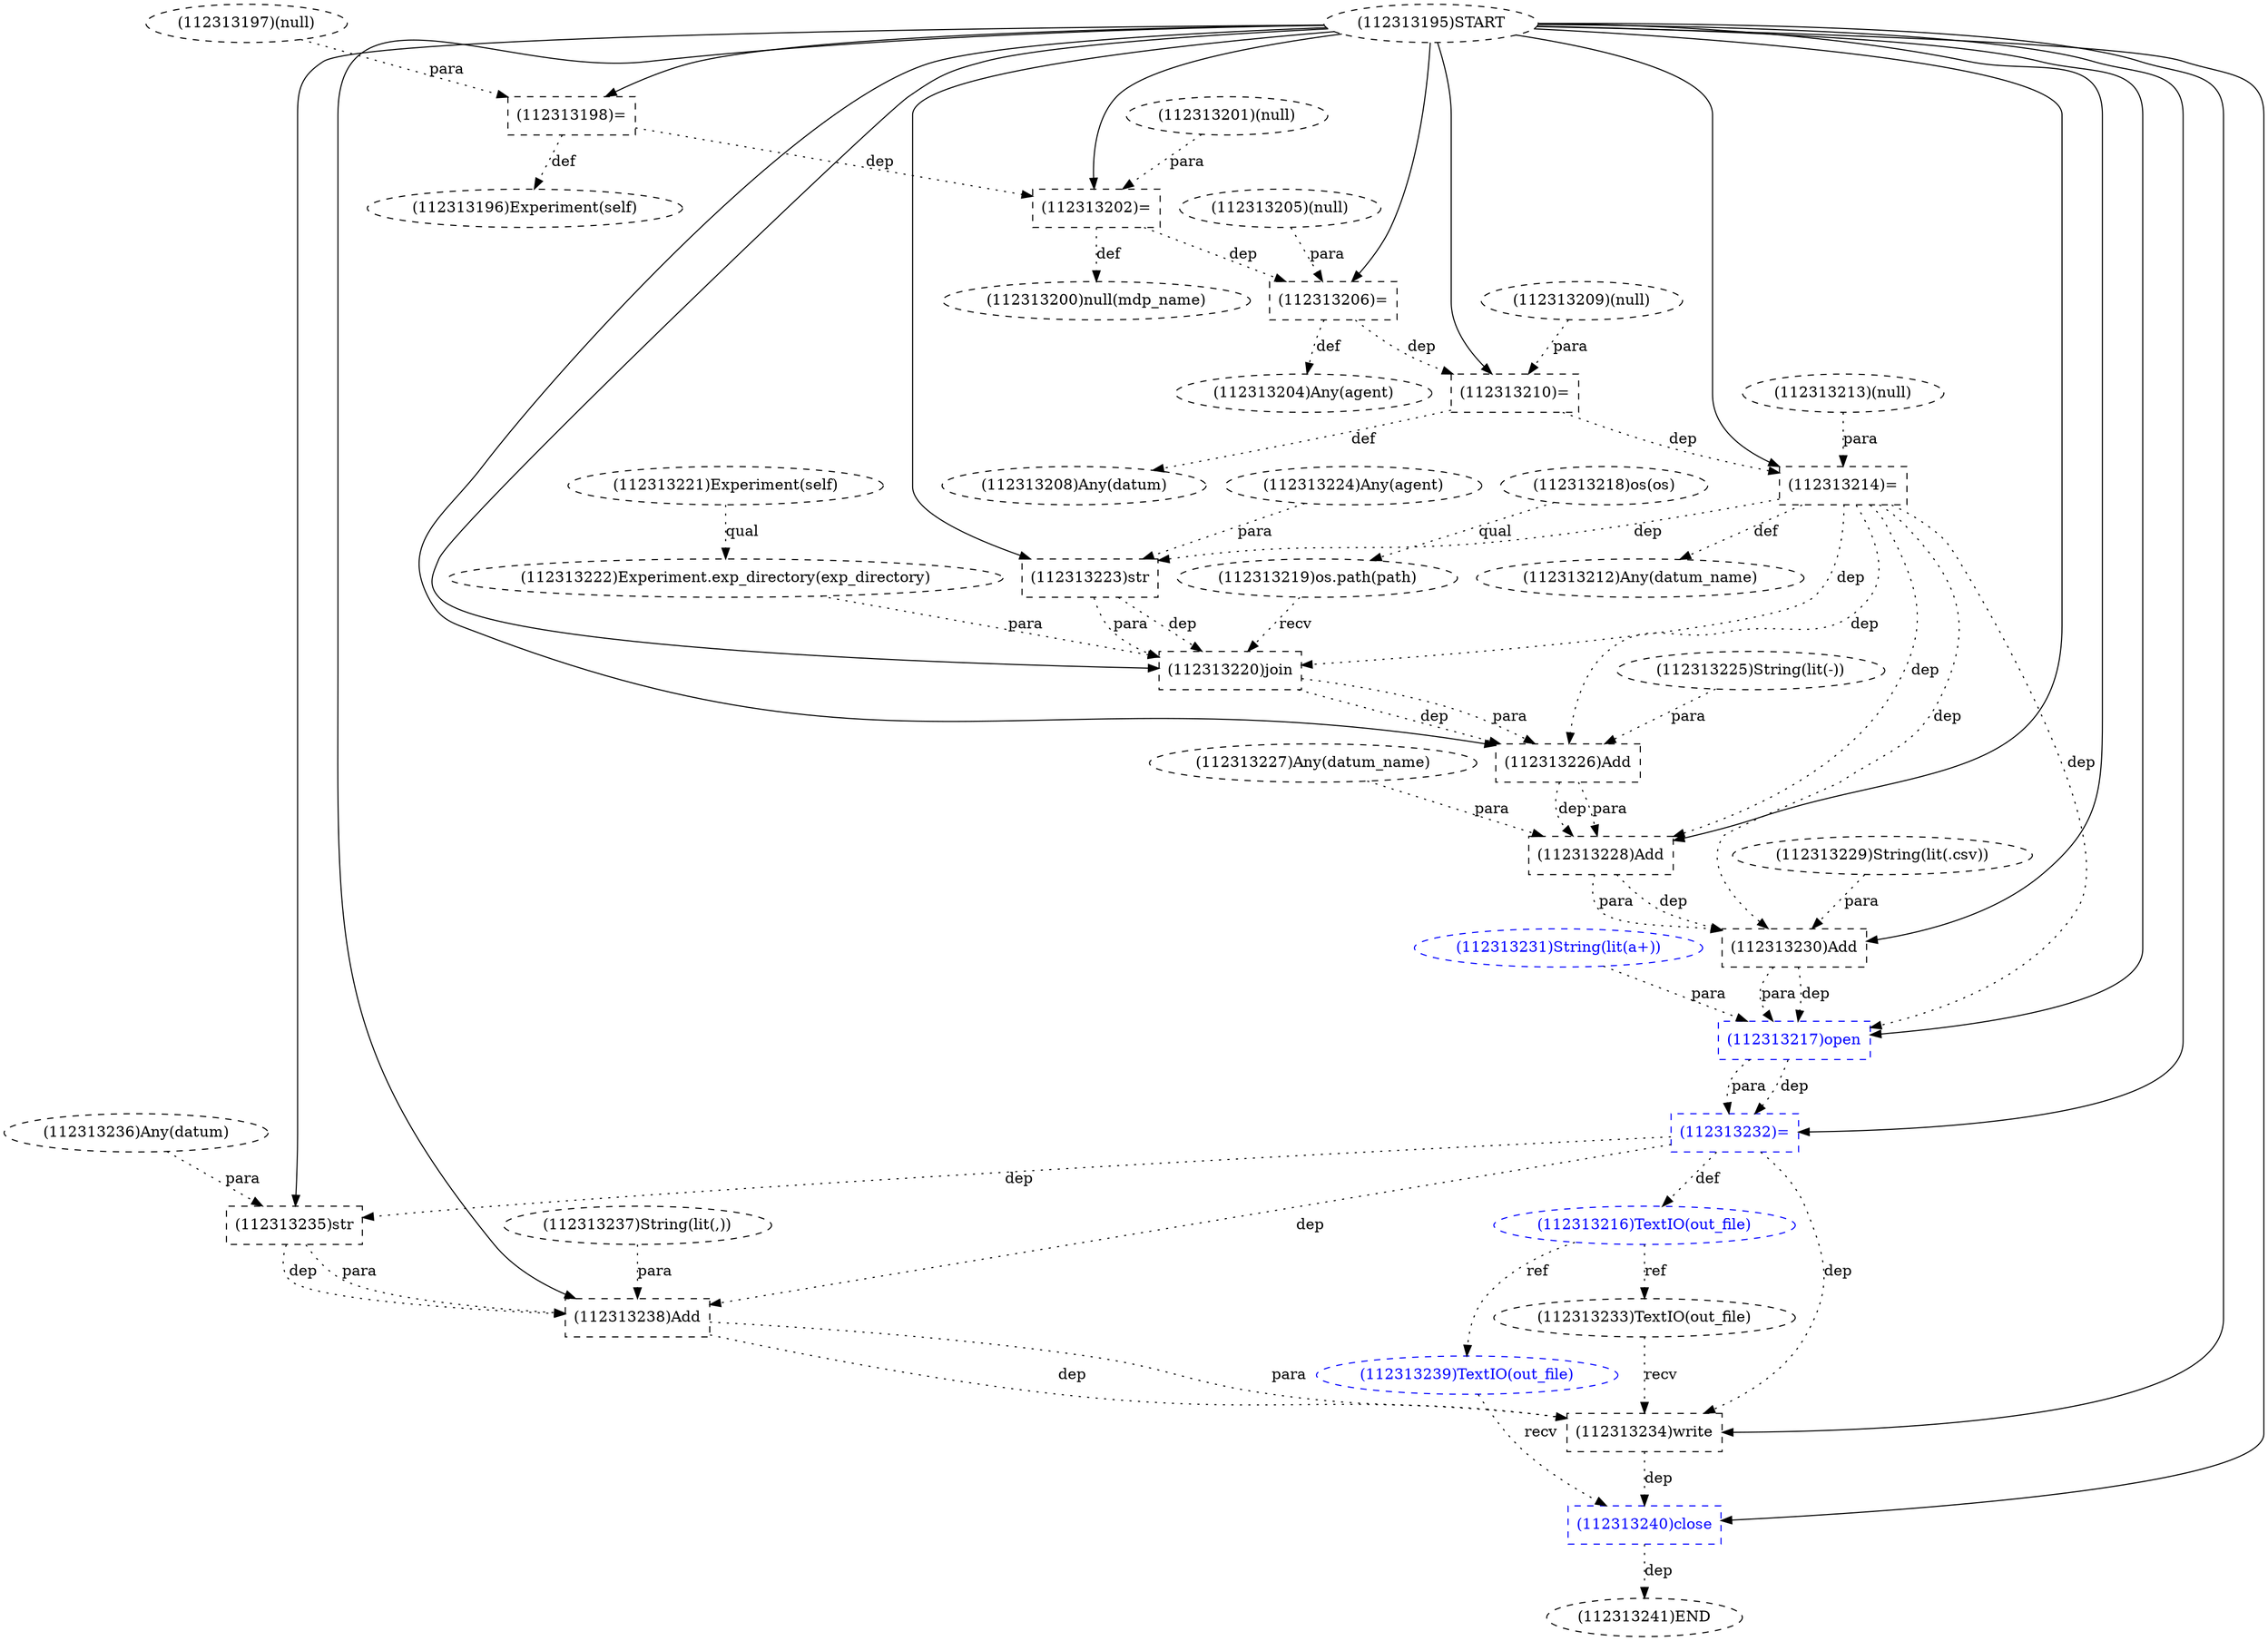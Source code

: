 digraph G {
1 [label="(112313230)Add" shape=box style=dashed]
2 [label="(112313198)=" shape=box style=dashed]
3 [label="(112313213)(null)" shape=ellipse style=dashed]
4 [label="(112313208)Any(datum)" shape=ellipse style=dashed]
5 [label="(112313205)(null)" shape=ellipse style=dashed]
6 [label="(112313228)Add" shape=box style=dashed]
7 [label="(112313232)=" shape=box style=dashed color=blue fontcolor=blue]
8 [label="(112313226)Add" shape=box style=dashed]
9 [label="(112313219)os.path(path)" shape=ellipse style=dashed]
10 [label="(112313217)open" shape=box style=dashed color=blue fontcolor=blue]
11 [label="(112313223)str" shape=box style=dashed]
12 [label="(112313197)(null)" shape=ellipse style=dashed]
13 [label="(112313238)Add" shape=box style=dashed]
14 [label="(112313214)=" shape=box style=dashed]
15 [label="(112313220)join" shape=box style=dashed]
16 [label="(112313195)START" style=dashed]
17 [label="(112313206)=" shape=box style=dashed]
18 [label="(112313241)END" style=dashed]
19 [label="(112313212)Any(datum_name)" shape=ellipse style=dashed]
20 [label="(112313222)Experiment.exp_directory(exp_directory)" shape=ellipse style=dashed]
21 [label="(112313201)(null)" shape=ellipse style=dashed]
22 [label="(112313202)=" shape=box style=dashed]
23 [label="(112313210)=" shape=box style=dashed]
24 [label="(112313218)os(os)" shape=ellipse style=dashed]
25 [label="(112313216)TextIO(out_file)" shape=ellipse style=dashed color=blue fontcolor=blue]
26 [label="(112313221)Experiment(self)" shape=ellipse style=dashed]
27 [label="(112313227)Any(datum_name)" shape=ellipse style=dashed]
28 [label="(112313224)Any(agent)" shape=ellipse style=dashed]
29 [label="(112313209)(null)" shape=ellipse style=dashed]
30 [label="(112313233)TextIO(out_file)" shape=ellipse style=dashed]
31 [label="(112313239)TextIO(out_file)" shape=ellipse style=dashed color=blue fontcolor=blue]
32 [label="(112313200)null(mdp_name)" shape=ellipse style=dashed]
33 [label="(112313235)str" shape=box style=dashed]
34 [label="(112313234)write" shape=box style=dashed]
35 [label="(112313229)String(lit(.csv))" shape=ellipse style=dashed]
36 [label="(112313231)String(lit(a+))" shape=ellipse style=dashed color=blue fontcolor=blue]
37 [label="(112313236)Any(datum)" shape=ellipse style=dashed]
38 [label="(112313204)Any(agent)" shape=ellipse style=dashed]
39 [label="(112313225)String(lit(-))" shape=ellipse style=dashed]
40 [label="(112313237)String(lit(,))" shape=ellipse style=dashed]
41 [label="(112313240)close" shape=box style=dashed color=blue fontcolor=blue]
42 [label="(112313196)Experiment(self)" shape=ellipse style=dashed]
16 -> 1 [label="" style=solid];
6 -> 1 [label="dep" style=dotted];
6 -> 1 [label="para" style=dotted];
35 -> 1 [label="para" style=dotted];
14 -> 1 [label="dep" style=dotted];
16 -> 2 [label="" style=solid];
12 -> 2 [label="para" style=dotted];
23 -> 4 [label="def" style=dotted];
16 -> 6 [label="" style=solid];
8 -> 6 [label="dep" style=dotted];
8 -> 6 [label="para" style=dotted];
27 -> 6 [label="para" style=dotted];
14 -> 6 [label="dep" style=dotted];
16 -> 7 [label="" style=solid];
10 -> 7 [label="dep" style=dotted];
10 -> 7 [label="para" style=dotted];
16 -> 8 [label="" style=solid];
15 -> 8 [label="dep" style=dotted];
15 -> 8 [label="para" style=dotted];
39 -> 8 [label="para" style=dotted];
14 -> 8 [label="dep" style=dotted];
24 -> 9 [label="qual" style=dotted];
16 -> 10 [label="" style=solid];
1 -> 10 [label="dep" style=dotted];
1 -> 10 [label="para" style=dotted];
36 -> 10 [label="para" style=dotted];
14 -> 10 [label="dep" style=dotted];
16 -> 11 [label="" style=solid];
28 -> 11 [label="para" style=dotted];
14 -> 11 [label="dep" style=dotted];
16 -> 13 [label="" style=solid];
33 -> 13 [label="dep" style=dotted];
33 -> 13 [label="para" style=dotted];
40 -> 13 [label="para" style=dotted];
7 -> 13 [label="dep" style=dotted];
16 -> 14 [label="" style=solid];
3 -> 14 [label="para" style=dotted];
23 -> 14 [label="dep" style=dotted];
16 -> 15 [label="" style=solid];
9 -> 15 [label="recv" style=dotted];
20 -> 15 [label="para" style=dotted];
11 -> 15 [label="dep" style=dotted];
11 -> 15 [label="para" style=dotted];
14 -> 15 [label="dep" style=dotted];
16 -> 17 [label="" style=solid];
5 -> 17 [label="para" style=dotted];
22 -> 17 [label="dep" style=dotted];
41 -> 18 [label="dep" style=dotted];
14 -> 19 [label="def" style=dotted];
26 -> 20 [label="qual" style=dotted];
16 -> 22 [label="" style=solid];
21 -> 22 [label="para" style=dotted];
2 -> 22 [label="dep" style=dotted];
16 -> 23 [label="" style=solid];
29 -> 23 [label="para" style=dotted];
17 -> 23 [label="dep" style=dotted];
7 -> 25 [label="def" style=dotted];
25 -> 30 [label="ref" style=dotted];
25 -> 31 [label="ref" style=dotted];
22 -> 32 [label="def" style=dotted];
16 -> 33 [label="" style=solid];
37 -> 33 [label="para" style=dotted];
7 -> 33 [label="dep" style=dotted];
16 -> 34 [label="" style=solid];
30 -> 34 [label="recv" style=dotted];
13 -> 34 [label="dep" style=dotted];
13 -> 34 [label="para" style=dotted];
7 -> 34 [label="dep" style=dotted];
17 -> 38 [label="def" style=dotted];
16 -> 41 [label="" style=solid];
31 -> 41 [label="recv" style=dotted];
34 -> 41 [label="dep" style=dotted];
2 -> 42 [label="def" style=dotted];
}